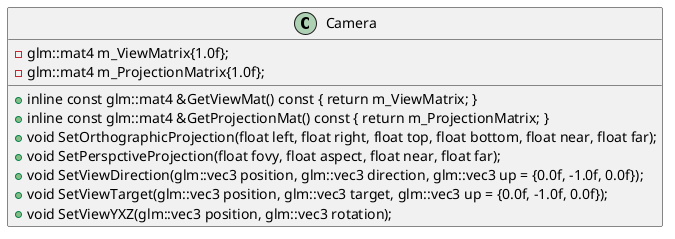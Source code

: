 @startuml
class Camera
{
    + inline const glm::mat4 &GetViewMat() const { return m_ViewMatrix; }
    + inline const glm::mat4 &GetProjectionMat() const { return m_ProjectionMatrix; }
    + void SetOrthographicProjection(float left, float right, float top, float bottom, float near, float far);
    + void SetPerspctiveProjection(float fovy, float aspect, float near, float far);
    + void SetViewDirection(glm::vec3 position, glm::vec3 direction, glm::vec3 up = {0.0f, -1.0f, 0.0f});
    + void SetViewTarget(glm::vec3 position, glm::vec3 target, glm::vec3 up = {0.0f, -1.0f, 0.0f});
    + void SetViewYXZ(glm::vec3 position, glm::vec3 rotation);

    - glm::mat4 m_ViewMatrix{1.0f};
    - glm::mat4 m_ProjectionMatrix{1.0f};
}
@enduml